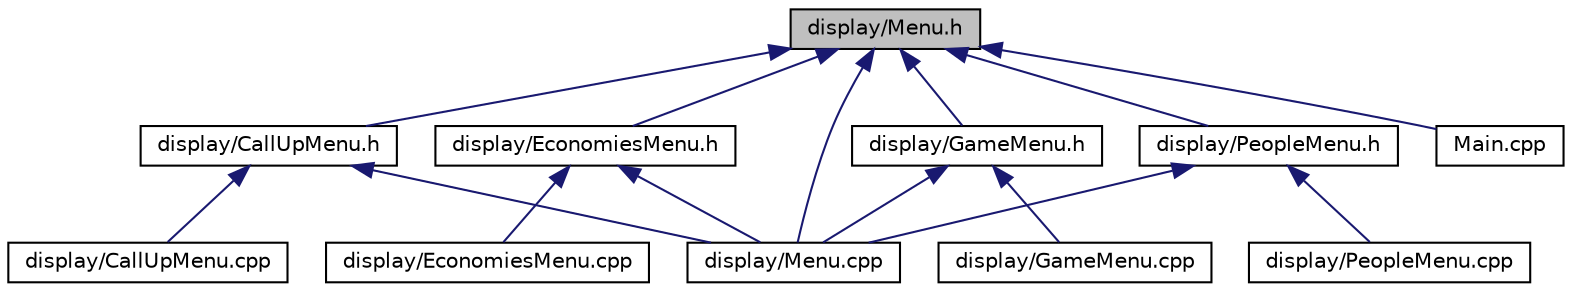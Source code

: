 digraph "display/Menu.h"
{
 // LATEX_PDF_SIZE
  edge [fontname="Helvetica",fontsize="10",labelfontname="Helvetica",labelfontsize="10"];
  node [fontname="Helvetica",fontsize="10",shape=record];
  Node1 [label="display/Menu.h",height=0.2,width=0.4,color="black", fillcolor="grey75", style="filled", fontcolor="black",tooltip=" "];
  Node1 -> Node2 [dir="back",color="midnightblue",fontsize="10",style="solid",fontname="Helvetica"];
  Node2 [label="display/CallUpMenu.h",height=0.2,width=0.4,color="black", fillcolor="white", style="filled",URL="$_call_up_menu_8h.html",tooltip=" "];
  Node2 -> Node3 [dir="back",color="midnightblue",fontsize="10",style="solid",fontname="Helvetica"];
  Node3 [label="display/CallUpMenu.cpp",height=0.2,width=0.4,color="black", fillcolor="white", style="filled",URL="$_call_up_menu_8cpp.html",tooltip=" "];
  Node2 -> Node4 [dir="back",color="midnightblue",fontsize="10",style="solid",fontname="Helvetica"];
  Node4 [label="display/Menu.cpp",height=0.2,width=0.4,color="black", fillcolor="white", style="filled",URL="$_menu_8cpp.html",tooltip=" "];
  Node1 -> Node5 [dir="back",color="midnightblue",fontsize="10",style="solid",fontname="Helvetica"];
  Node5 [label="display/EconomiesMenu.h",height=0.2,width=0.4,color="black", fillcolor="white", style="filled",URL="$_economies_menu_8h.html",tooltip=" "];
  Node5 -> Node6 [dir="back",color="midnightblue",fontsize="10",style="solid",fontname="Helvetica"];
  Node6 [label="display/EconomiesMenu.cpp",height=0.2,width=0.4,color="black", fillcolor="white", style="filled",URL="$_economies_menu_8cpp.html",tooltip=" "];
  Node5 -> Node4 [dir="back",color="midnightblue",fontsize="10",style="solid",fontname="Helvetica"];
  Node1 -> Node7 [dir="back",color="midnightblue",fontsize="10",style="solid",fontname="Helvetica"];
  Node7 [label="display/GameMenu.h",height=0.2,width=0.4,color="black", fillcolor="white", style="filled",URL="$_game_menu_8h.html",tooltip=" "];
  Node7 -> Node8 [dir="back",color="midnightblue",fontsize="10",style="solid",fontname="Helvetica"];
  Node8 [label="display/GameMenu.cpp",height=0.2,width=0.4,color="black", fillcolor="white", style="filled",URL="$_game_menu_8cpp.html",tooltip=" "];
  Node7 -> Node4 [dir="back",color="midnightblue",fontsize="10",style="solid",fontname="Helvetica"];
  Node1 -> Node4 [dir="back",color="midnightblue",fontsize="10",style="solid",fontname="Helvetica"];
  Node1 -> Node9 [dir="back",color="midnightblue",fontsize="10",style="solid",fontname="Helvetica"];
  Node9 [label="display/PeopleMenu.h",height=0.2,width=0.4,color="black", fillcolor="white", style="filled",URL="$_people_menu_8h.html",tooltip=" "];
  Node9 -> Node4 [dir="back",color="midnightblue",fontsize="10",style="solid",fontname="Helvetica"];
  Node9 -> Node10 [dir="back",color="midnightblue",fontsize="10",style="solid",fontname="Helvetica"];
  Node10 [label="display/PeopleMenu.cpp",height=0.2,width=0.4,color="black", fillcolor="white", style="filled",URL="$_people_menu_8cpp.html",tooltip=" "];
  Node1 -> Node11 [dir="back",color="midnightblue",fontsize="10",style="solid",fontname="Helvetica"];
  Node11 [label="Main.cpp",height=0.2,width=0.4,color="black", fillcolor="white", style="filled",URL="$_main_8cpp.html",tooltip=" "];
}
